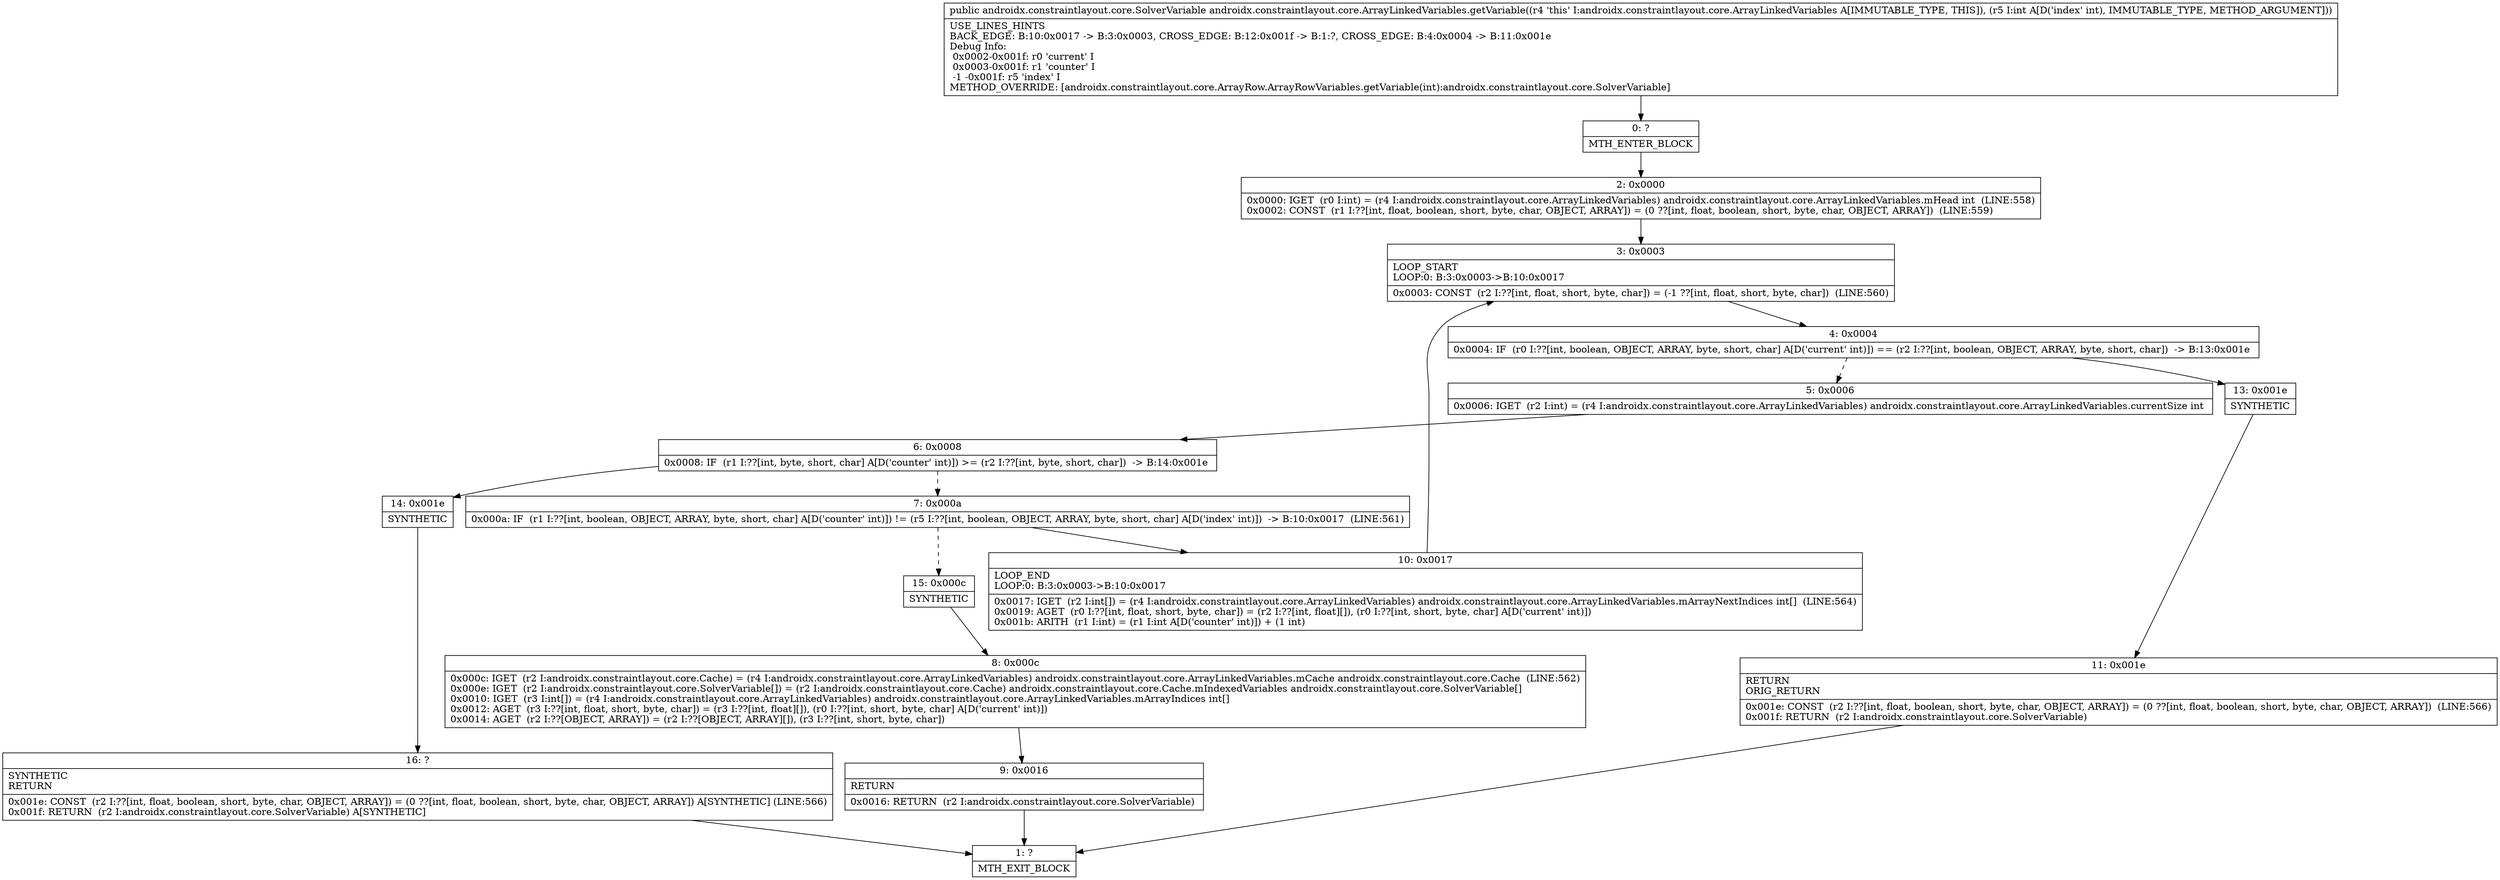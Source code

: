 digraph "CFG forandroidx.constraintlayout.core.ArrayLinkedVariables.getVariable(I)Landroidx\/constraintlayout\/core\/SolverVariable;" {
Node_0 [shape=record,label="{0\:\ ?|MTH_ENTER_BLOCK\l}"];
Node_2 [shape=record,label="{2\:\ 0x0000|0x0000: IGET  (r0 I:int) = (r4 I:androidx.constraintlayout.core.ArrayLinkedVariables) androidx.constraintlayout.core.ArrayLinkedVariables.mHead int  (LINE:558)\l0x0002: CONST  (r1 I:??[int, float, boolean, short, byte, char, OBJECT, ARRAY]) = (0 ??[int, float, boolean, short, byte, char, OBJECT, ARRAY])  (LINE:559)\l}"];
Node_3 [shape=record,label="{3\:\ 0x0003|LOOP_START\lLOOP:0: B:3:0x0003\-\>B:10:0x0017\l|0x0003: CONST  (r2 I:??[int, float, short, byte, char]) = (\-1 ??[int, float, short, byte, char])  (LINE:560)\l}"];
Node_4 [shape=record,label="{4\:\ 0x0004|0x0004: IF  (r0 I:??[int, boolean, OBJECT, ARRAY, byte, short, char] A[D('current' int)]) == (r2 I:??[int, boolean, OBJECT, ARRAY, byte, short, char])  \-\> B:13:0x001e \l}"];
Node_5 [shape=record,label="{5\:\ 0x0006|0x0006: IGET  (r2 I:int) = (r4 I:androidx.constraintlayout.core.ArrayLinkedVariables) androidx.constraintlayout.core.ArrayLinkedVariables.currentSize int \l}"];
Node_6 [shape=record,label="{6\:\ 0x0008|0x0008: IF  (r1 I:??[int, byte, short, char] A[D('counter' int)]) \>= (r2 I:??[int, byte, short, char])  \-\> B:14:0x001e \l}"];
Node_7 [shape=record,label="{7\:\ 0x000a|0x000a: IF  (r1 I:??[int, boolean, OBJECT, ARRAY, byte, short, char] A[D('counter' int)]) != (r5 I:??[int, boolean, OBJECT, ARRAY, byte, short, char] A[D('index' int)])  \-\> B:10:0x0017  (LINE:561)\l}"];
Node_10 [shape=record,label="{10\:\ 0x0017|LOOP_END\lLOOP:0: B:3:0x0003\-\>B:10:0x0017\l|0x0017: IGET  (r2 I:int[]) = (r4 I:androidx.constraintlayout.core.ArrayLinkedVariables) androidx.constraintlayout.core.ArrayLinkedVariables.mArrayNextIndices int[]  (LINE:564)\l0x0019: AGET  (r0 I:??[int, float, short, byte, char]) = (r2 I:??[int, float][]), (r0 I:??[int, short, byte, char] A[D('current' int)]) \l0x001b: ARITH  (r1 I:int) = (r1 I:int A[D('counter' int)]) + (1 int) \l}"];
Node_15 [shape=record,label="{15\:\ 0x000c|SYNTHETIC\l}"];
Node_8 [shape=record,label="{8\:\ 0x000c|0x000c: IGET  (r2 I:androidx.constraintlayout.core.Cache) = (r4 I:androidx.constraintlayout.core.ArrayLinkedVariables) androidx.constraintlayout.core.ArrayLinkedVariables.mCache androidx.constraintlayout.core.Cache  (LINE:562)\l0x000e: IGET  (r2 I:androidx.constraintlayout.core.SolverVariable[]) = (r2 I:androidx.constraintlayout.core.Cache) androidx.constraintlayout.core.Cache.mIndexedVariables androidx.constraintlayout.core.SolverVariable[] \l0x0010: IGET  (r3 I:int[]) = (r4 I:androidx.constraintlayout.core.ArrayLinkedVariables) androidx.constraintlayout.core.ArrayLinkedVariables.mArrayIndices int[] \l0x0012: AGET  (r3 I:??[int, float, short, byte, char]) = (r3 I:??[int, float][]), (r0 I:??[int, short, byte, char] A[D('current' int)]) \l0x0014: AGET  (r2 I:??[OBJECT, ARRAY]) = (r2 I:??[OBJECT, ARRAY][]), (r3 I:??[int, short, byte, char]) \l}"];
Node_9 [shape=record,label="{9\:\ 0x0016|RETURN\l|0x0016: RETURN  (r2 I:androidx.constraintlayout.core.SolverVariable) \l}"];
Node_1 [shape=record,label="{1\:\ ?|MTH_EXIT_BLOCK\l}"];
Node_14 [shape=record,label="{14\:\ 0x001e|SYNTHETIC\l}"];
Node_16 [shape=record,label="{16\:\ ?|SYNTHETIC\lRETURN\l|0x001e: CONST  (r2 I:??[int, float, boolean, short, byte, char, OBJECT, ARRAY]) = (0 ??[int, float, boolean, short, byte, char, OBJECT, ARRAY]) A[SYNTHETIC] (LINE:566)\l0x001f: RETURN  (r2 I:androidx.constraintlayout.core.SolverVariable) A[SYNTHETIC]\l}"];
Node_13 [shape=record,label="{13\:\ 0x001e|SYNTHETIC\l}"];
Node_11 [shape=record,label="{11\:\ 0x001e|RETURN\lORIG_RETURN\l|0x001e: CONST  (r2 I:??[int, float, boolean, short, byte, char, OBJECT, ARRAY]) = (0 ??[int, float, boolean, short, byte, char, OBJECT, ARRAY])  (LINE:566)\l0x001f: RETURN  (r2 I:androidx.constraintlayout.core.SolverVariable) \l}"];
MethodNode[shape=record,label="{public androidx.constraintlayout.core.SolverVariable androidx.constraintlayout.core.ArrayLinkedVariables.getVariable((r4 'this' I:androidx.constraintlayout.core.ArrayLinkedVariables A[IMMUTABLE_TYPE, THIS]), (r5 I:int A[D('index' int), IMMUTABLE_TYPE, METHOD_ARGUMENT]))  | USE_LINES_HINTS\lBACK_EDGE: B:10:0x0017 \-\> B:3:0x0003, CROSS_EDGE: B:12:0x001f \-\> B:1:?, CROSS_EDGE: B:4:0x0004 \-\> B:11:0x001e\lDebug Info:\l  0x0002\-0x001f: r0 'current' I\l  0x0003\-0x001f: r1 'counter' I\l  \-1 \-0x001f: r5 'index' I\lMETHOD_OVERRIDE: [androidx.constraintlayout.core.ArrayRow.ArrayRowVariables.getVariable(int):androidx.constraintlayout.core.SolverVariable]\l}"];
MethodNode -> Node_0;Node_0 -> Node_2;
Node_2 -> Node_3;
Node_3 -> Node_4;
Node_4 -> Node_5[style=dashed];
Node_4 -> Node_13;
Node_5 -> Node_6;
Node_6 -> Node_7[style=dashed];
Node_6 -> Node_14;
Node_7 -> Node_10;
Node_7 -> Node_15[style=dashed];
Node_10 -> Node_3;
Node_15 -> Node_8;
Node_8 -> Node_9;
Node_9 -> Node_1;
Node_14 -> Node_16;
Node_16 -> Node_1;
Node_13 -> Node_11;
Node_11 -> Node_1;
}

